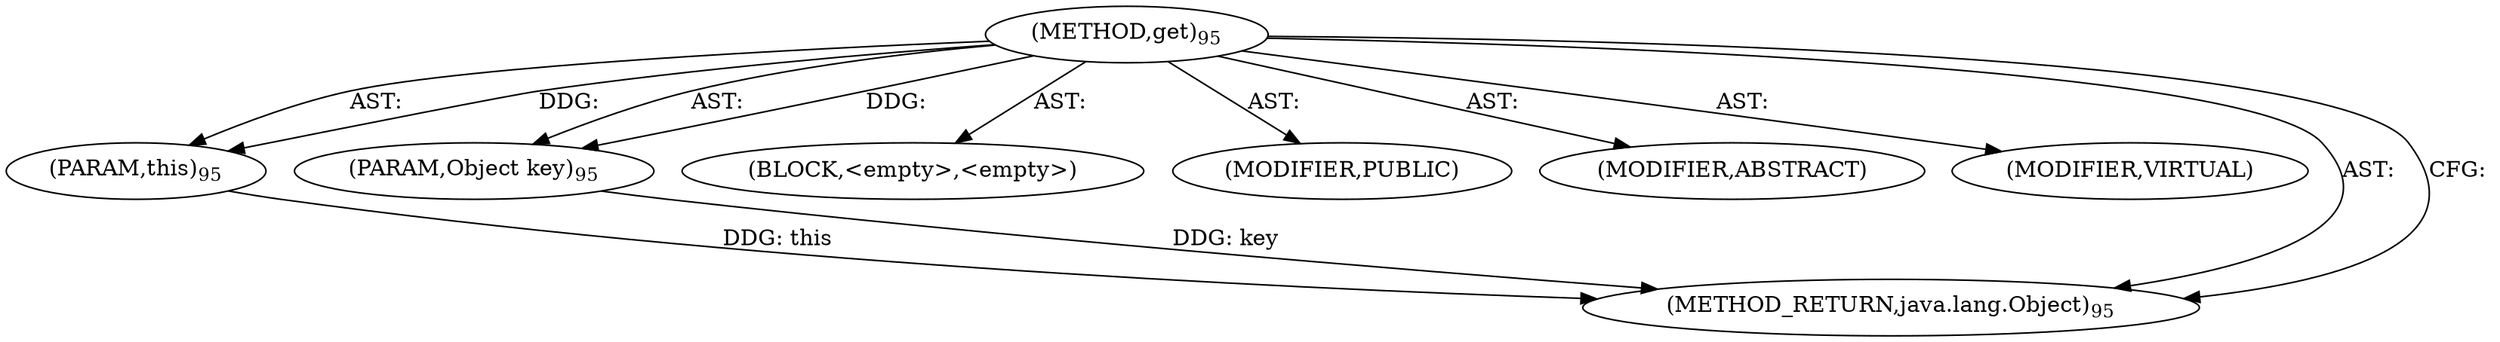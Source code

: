 digraph "get" {  
"111669149700" [label = <(METHOD,get)<SUB>95</SUB>> ]
"115964116996" [label = <(PARAM,this)<SUB>95</SUB>> ]
"115964116997" [label = <(PARAM,Object key)<SUB>95</SUB>> ]
"25769803780" [label = <(BLOCK,&lt;empty&gt;,&lt;empty&gt;)> ]
"133143986188" [label = <(MODIFIER,PUBLIC)> ]
"133143986189" [label = <(MODIFIER,ABSTRACT)> ]
"133143986190" [label = <(MODIFIER,VIRTUAL)> ]
"128849018884" [label = <(METHOD_RETURN,java.lang.Object)<SUB>95</SUB>> ]
  "111669149700" -> "115964116996"  [ label = "AST: "] 
  "111669149700" -> "115964116997"  [ label = "AST: "] 
  "111669149700" -> "25769803780"  [ label = "AST: "] 
  "111669149700" -> "133143986188"  [ label = "AST: "] 
  "111669149700" -> "133143986189"  [ label = "AST: "] 
  "111669149700" -> "133143986190"  [ label = "AST: "] 
  "111669149700" -> "128849018884"  [ label = "AST: "] 
  "111669149700" -> "128849018884"  [ label = "CFG: "] 
  "115964116996" -> "128849018884"  [ label = "DDG: this"] 
  "115964116997" -> "128849018884"  [ label = "DDG: key"] 
  "111669149700" -> "115964116996"  [ label = "DDG: "] 
  "111669149700" -> "115964116997"  [ label = "DDG: "] 
}
